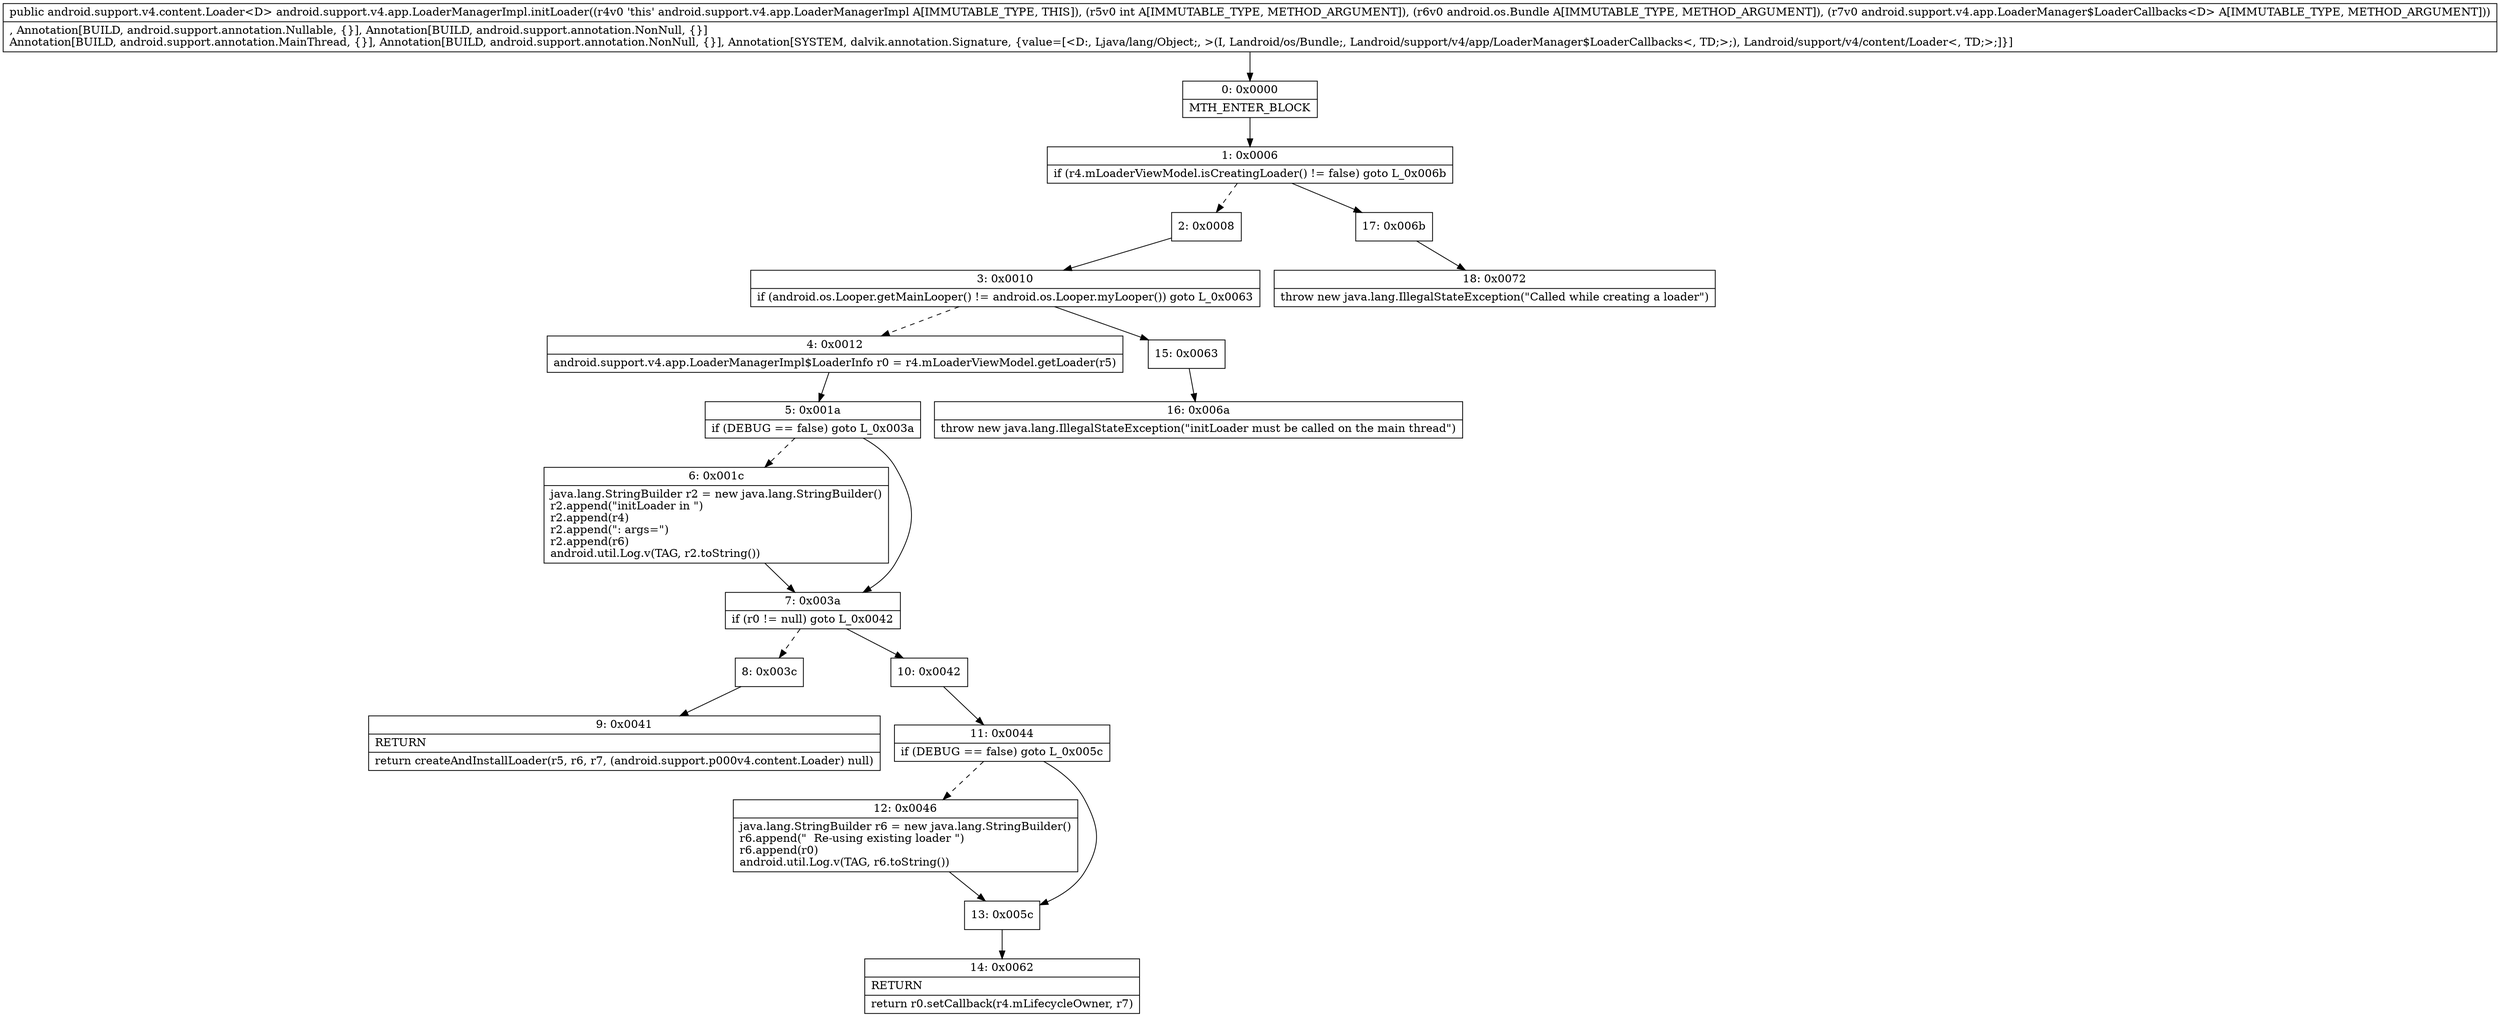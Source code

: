 digraph "CFG forandroid.support.v4.app.LoaderManagerImpl.initLoader(ILandroid\/os\/Bundle;Landroid\/support\/v4\/app\/LoaderManager$LoaderCallbacks;)Landroid\/support\/v4\/content\/Loader;" {
Node_0 [shape=record,label="{0\:\ 0x0000|MTH_ENTER_BLOCK\l}"];
Node_1 [shape=record,label="{1\:\ 0x0006|if (r4.mLoaderViewModel.isCreatingLoader() != false) goto L_0x006b\l}"];
Node_2 [shape=record,label="{2\:\ 0x0008}"];
Node_3 [shape=record,label="{3\:\ 0x0010|if (android.os.Looper.getMainLooper() != android.os.Looper.myLooper()) goto L_0x0063\l}"];
Node_4 [shape=record,label="{4\:\ 0x0012|android.support.v4.app.LoaderManagerImpl$LoaderInfo r0 = r4.mLoaderViewModel.getLoader(r5)\l}"];
Node_5 [shape=record,label="{5\:\ 0x001a|if (DEBUG == false) goto L_0x003a\l}"];
Node_6 [shape=record,label="{6\:\ 0x001c|java.lang.StringBuilder r2 = new java.lang.StringBuilder()\lr2.append(\"initLoader in \")\lr2.append(r4)\lr2.append(\": args=\")\lr2.append(r6)\landroid.util.Log.v(TAG, r2.toString())\l}"];
Node_7 [shape=record,label="{7\:\ 0x003a|if (r0 != null) goto L_0x0042\l}"];
Node_8 [shape=record,label="{8\:\ 0x003c}"];
Node_9 [shape=record,label="{9\:\ 0x0041|RETURN\l|return createAndInstallLoader(r5, r6, r7, (android.support.p000v4.content.Loader) null)\l}"];
Node_10 [shape=record,label="{10\:\ 0x0042}"];
Node_11 [shape=record,label="{11\:\ 0x0044|if (DEBUG == false) goto L_0x005c\l}"];
Node_12 [shape=record,label="{12\:\ 0x0046|java.lang.StringBuilder r6 = new java.lang.StringBuilder()\lr6.append(\"  Re\-using existing loader \")\lr6.append(r0)\landroid.util.Log.v(TAG, r6.toString())\l}"];
Node_13 [shape=record,label="{13\:\ 0x005c}"];
Node_14 [shape=record,label="{14\:\ 0x0062|RETURN\l|return r0.setCallback(r4.mLifecycleOwner, r7)\l}"];
Node_15 [shape=record,label="{15\:\ 0x0063}"];
Node_16 [shape=record,label="{16\:\ 0x006a|throw new java.lang.IllegalStateException(\"initLoader must be called on the main thread\")\l}"];
Node_17 [shape=record,label="{17\:\ 0x006b}"];
Node_18 [shape=record,label="{18\:\ 0x0072|throw new java.lang.IllegalStateException(\"Called while creating a loader\")\l}"];
MethodNode[shape=record,label="{public android.support.v4.content.Loader\<D\> android.support.v4.app.LoaderManagerImpl.initLoader((r4v0 'this' android.support.v4.app.LoaderManagerImpl A[IMMUTABLE_TYPE, THIS]), (r5v0 int A[IMMUTABLE_TYPE, METHOD_ARGUMENT]), (r6v0 android.os.Bundle A[IMMUTABLE_TYPE, METHOD_ARGUMENT]), (r7v0 android.support.v4.app.LoaderManager$LoaderCallbacks\<D\> A[IMMUTABLE_TYPE, METHOD_ARGUMENT]))  | , Annotation[BUILD, android.support.annotation.Nullable, \{\}], Annotation[BUILD, android.support.annotation.NonNull, \{\}]\lAnnotation[BUILD, android.support.annotation.MainThread, \{\}], Annotation[BUILD, android.support.annotation.NonNull, \{\}], Annotation[SYSTEM, dalvik.annotation.Signature, \{value=[\<D:, Ljava\/lang\/Object;, \>(I, Landroid\/os\/Bundle;, Landroid\/support\/v4\/app\/LoaderManager$LoaderCallbacks\<, TD;\>;), Landroid\/support\/v4\/content\/Loader\<, TD;\>;]\}]\l}"];
MethodNode -> Node_0;
Node_0 -> Node_1;
Node_1 -> Node_2[style=dashed];
Node_1 -> Node_17;
Node_2 -> Node_3;
Node_3 -> Node_4[style=dashed];
Node_3 -> Node_15;
Node_4 -> Node_5;
Node_5 -> Node_6[style=dashed];
Node_5 -> Node_7;
Node_6 -> Node_7;
Node_7 -> Node_8[style=dashed];
Node_7 -> Node_10;
Node_8 -> Node_9;
Node_10 -> Node_11;
Node_11 -> Node_12[style=dashed];
Node_11 -> Node_13;
Node_12 -> Node_13;
Node_13 -> Node_14;
Node_15 -> Node_16;
Node_17 -> Node_18;
}

